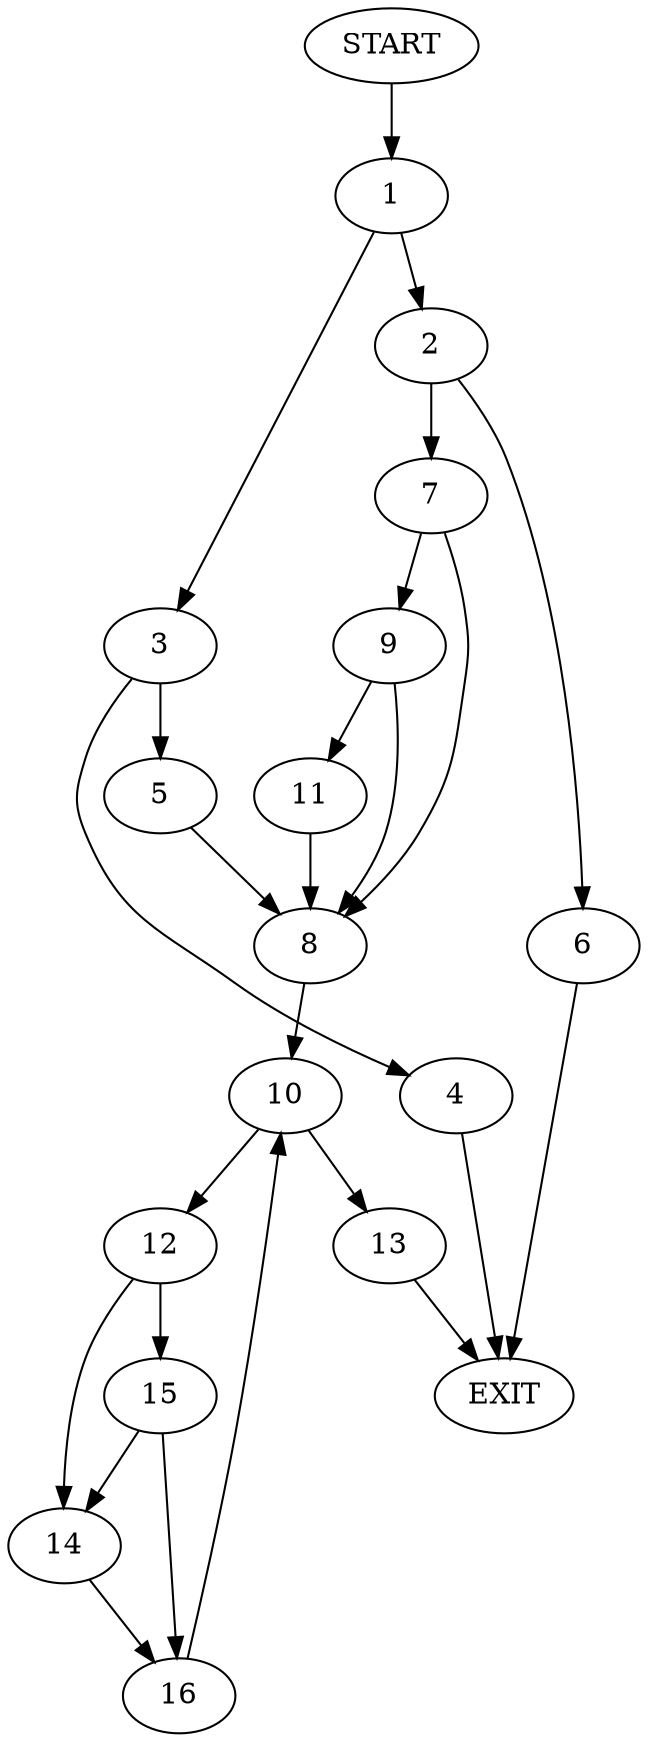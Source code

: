 digraph {
0 [label="START"]
17 [label="EXIT"]
0 -> 1
1 -> 2
1 -> 3
3 -> 4
3 -> 5
2 -> 6
2 -> 7
7 -> 8
7 -> 9
6 -> 17
8 -> 10
9 -> 11
9 -> 8
11 -> 8
4 -> 17
5 -> 8
10 -> 12
10 -> 13
13 -> 17
12 -> 14
12 -> 15
15 -> 14
15 -> 16
14 -> 16
16 -> 10
}
